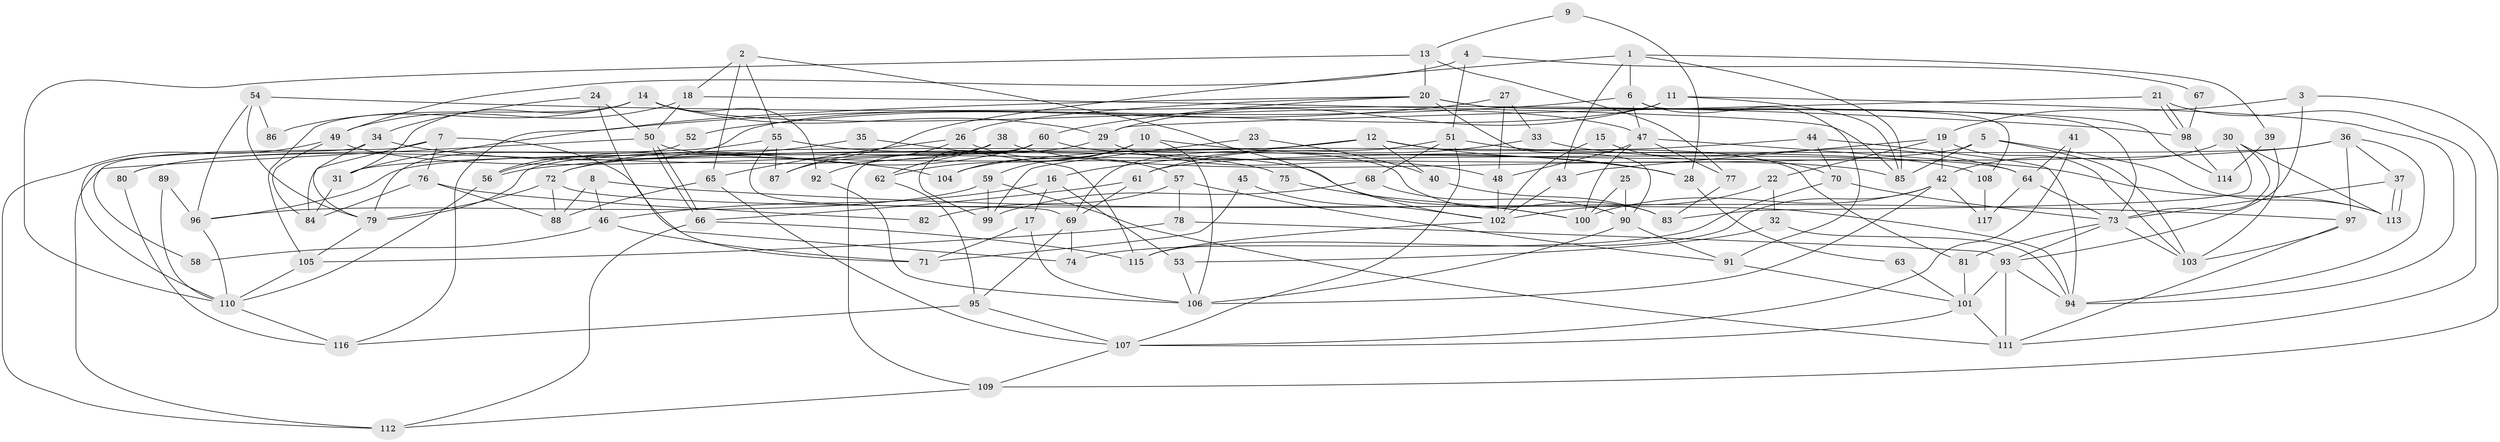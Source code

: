 // coarse degree distribution, {15: 0.01694915254237288, 12: 0.03389830508474576, 6: 0.1016949152542373, 7: 0.06779661016949153, 3: 0.1864406779661017, 14: 0.01694915254237288, 9: 0.03389830508474576, 2: 0.15254237288135594, 4: 0.23728813559322035, 8: 0.05084745762711865, 5: 0.05084745762711865, 11: 0.03389830508474576, 13: 0.01694915254237288}
// Generated by graph-tools (version 1.1) at 2025/51/03/04/25 22:51:07]
// undirected, 117 vertices, 234 edges
graph export_dot {
  node [color=gray90,style=filled];
  1;
  2;
  3;
  4;
  5;
  6;
  7;
  8;
  9;
  10;
  11;
  12;
  13;
  14;
  15;
  16;
  17;
  18;
  19;
  20;
  21;
  22;
  23;
  24;
  25;
  26;
  27;
  28;
  29;
  30;
  31;
  32;
  33;
  34;
  35;
  36;
  37;
  38;
  39;
  40;
  41;
  42;
  43;
  44;
  45;
  46;
  47;
  48;
  49;
  50;
  51;
  52;
  53;
  54;
  55;
  56;
  57;
  58;
  59;
  60;
  61;
  62;
  63;
  64;
  65;
  66;
  67;
  68;
  69;
  70;
  71;
  72;
  73;
  74;
  75;
  76;
  77;
  78;
  79;
  80;
  81;
  82;
  83;
  84;
  85;
  86;
  87;
  88;
  89;
  90;
  91;
  92;
  93;
  94;
  95;
  96;
  97;
  98;
  99;
  100;
  101;
  102;
  103;
  104;
  105;
  106;
  107;
  108;
  109;
  110;
  111;
  112;
  113;
  114;
  115;
  116;
  117;
  1 -- 6;
  1 -- 85;
  1 -- 39;
  1 -- 43;
  1 -- 87;
  2 -- 65;
  2 -- 102;
  2 -- 18;
  2 -- 55;
  3 -- 93;
  3 -- 19;
  3 -- 109;
  4 -- 51;
  4 -- 49;
  4 -- 67;
  5 -- 103;
  5 -- 113;
  5 -- 85;
  5 -- 96;
  6 -- 31;
  6 -- 47;
  6 -- 91;
  6 -- 108;
  7 -- 74;
  7 -- 84;
  7 -- 58;
  7 -- 76;
  8 -- 97;
  8 -- 88;
  8 -- 46;
  9 -- 13;
  9 -- 28;
  10 -- 106;
  10 -- 59;
  10 -- 28;
  10 -- 62;
  10 -- 104;
  11 -- 85;
  11 -- 94;
  11 -- 29;
  11 -- 56;
  12 -- 81;
  12 -- 79;
  12 -- 16;
  12 -- 28;
  12 -- 31;
  12 -- 40;
  13 -- 110;
  13 -- 20;
  13 -- 77;
  14 -- 31;
  14 -- 29;
  14 -- 47;
  14 -- 86;
  14 -- 92;
  14 -- 105;
  15 -- 102;
  15 -- 70;
  16 -- 17;
  16 -- 46;
  16 -- 53;
  17 -- 71;
  17 -- 106;
  18 -- 85;
  18 -- 49;
  18 -- 50;
  19 -- 43;
  19 -- 42;
  19 -- 22;
  19 -- 103;
  20 -- 73;
  20 -- 26;
  20 -- 60;
  20 -- 90;
  20 -- 114;
  20 -- 116;
  21 -- 98;
  21 -- 98;
  21 -- 29;
  21 -- 111;
  22 -- 102;
  22 -- 32;
  23 -- 40;
  23 -- 99;
  24 -- 34;
  24 -- 50;
  24 -- 71;
  25 -- 90;
  25 -- 100;
  26 -- 87;
  26 -- 57;
  26 -- 65;
  27 -- 33;
  27 -- 48;
  27 -- 52;
  28 -- 63;
  29 -- 72;
  29 -- 48;
  30 -- 42;
  30 -- 113;
  30 -- 73;
  30 -- 83;
  31 -- 84;
  32 -- 94;
  32 -- 53;
  33 -- 64;
  33 -- 61;
  34 -- 79;
  34 -- 110;
  34 -- 104;
  35 -- 115;
  35 -- 56;
  36 -- 61;
  36 -- 37;
  36 -- 56;
  36 -- 94;
  36 -- 97;
  37 -- 113;
  37 -- 113;
  37 -- 73;
  38 -- 80;
  38 -- 92;
  38 -- 62;
  38 -- 85;
  39 -- 103;
  39 -- 114;
  40 -- 83;
  41 -- 64;
  41 -- 107;
  42 -- 117;
  42 -- 100;
  42 -- 106;
  42 -- 115;
  43 -- 102;
  44 -- 104;
  44 -- 94;
  44 -- 70;
  45 -- 71;
  45 -- 102;
  46 -- 58;
  46 -- 71;
  47 -- 77;
  47 -- 48;
  47 -- 100;
  47 -- 113;
  48 -- 102;
  49 -- 112;
  49 -- 75;
  49 -- 84;
  50 -- 66;
  50 -- 66;
  50 -- 64;
  50 -- 112;
  51 -- 107;
  51 -- 68;
  51 -- 69;
  51 -- 108;
  52 -- 79;
  53 -- 106;
  54 -- 96;
  54 -- 98;
  54 -- 79;
  54 -- 86;
  55 -- 69;
  55 -- 80;
  55 -- 87;
  55 -- 100;
  56 -- 110;
  57 -- 78;
  57 -- 91;
  57 -- 82;
  59 -- 96;
  59 -- 111;
  59 -- 99;
  60 -- 72;
  60 -- 83;
  60 -- 99;
  60 -- 109;
  61 -- 66;
  61 -- 69;
  62 -- 95;
  63 -- 101;
  64 -- 73;
  64 -- 117;
  65 -- 107;
  65 -- 88;
  66 -- 112;
  66 -- 115;
  67 -- 98;
  68 -- 90;
  68 -- 99;
  69 -- 95;
  69 -- 74;
  70 -- 73;
  70 -- 74;
  72 -- 79;
  72 -- 94;
  72 -- 88;
  73 -- 93;
  73 -- 81;
  73 -- 103;
  75 -- 100;
  76 -- 88;
  76 -- 82;
  76 -- 84;
  77 -- 83;
  78 -- 105;
  78 -- 93;
  79 -- 105;
  80 -- 116;
  81 -- 101;
  89 -- 96;
  89 -- 110;
  90 -- 106;
  90 -- 91;
  91 -- 101;
  92 -- 106;
  93 -- 101;
  93 -- 111;
  93 -- 94;
  95 -- 107;
  95 -- 116;
  96 -- 110;
  97 -- 103;
  97 -- 111;
  98 -- 114;
  101 -- 111;
  101 -- 107;
  102 -- 115;
  105 -- 110;
  107 -- 109;
  108 -- 117;
  109 -- 112;
  110 -- 116;
}
